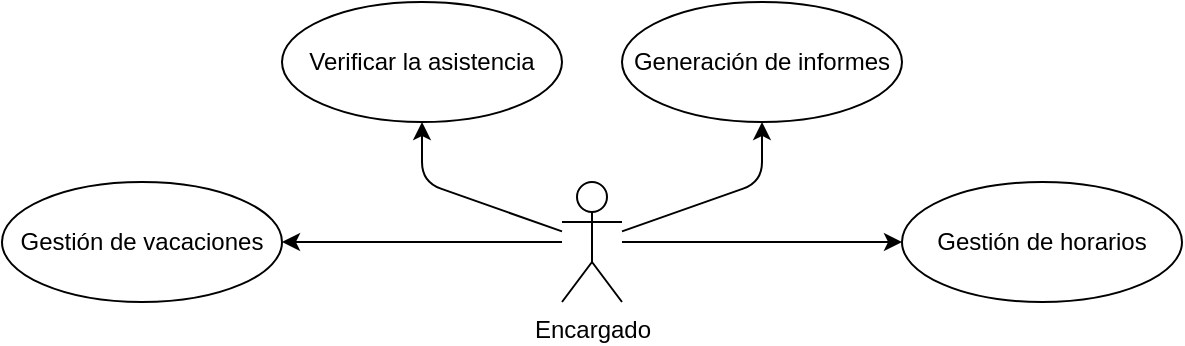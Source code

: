 <mxfile>
    <diagram id="rvQVQ94wxyu6P5vZ6NSP" name="Page-1">
        <mxGraphModel dx="779" dy="406" grid="1" gridSize="10" guides="1" tooltips="1" connect="1" arrows="1" fold="1" page="1" pageScale="1" pageWidth="850" pageHeight="1100" math="0" shadow="0">
            <root>
                <mxCell id="0"/>
                <mxCell id="1" parent="0"/>
                <mxCell id="7" style="edgeStyle=none;html=1;entryX=0.5;entryY=1;entryDx=0;entryDy=0;" edge="1" parent="1" source="2" target="3">
                    <mxGeometry relative="1" as="geometry">
                        <Array as="points">
                            <mxPoint x="310" y="220"/>
                        </Array>
                    </mxGeometry>
                </mxCell>
                <mxCell id="8" style="edgeStyle=none;html=1;entryX=0.5;entryY=1;entryDx=0;entryDy=0;" edge="1" parent="1" source="2" target="4">
                    <mxGeometry relative="1" as="geometry">
                        <Array as="points">
                            <mxPoint x="480" y="220"/>
                        </Array>
                    </mxGeometry>
                </mxCell>
                <mxCell id="10" style="edgeStyle=none;html=1;" edge="1" parent="1" source="2" target="6">
                    <mxGeometry relative="1" as="geometry"/>
                </mxCell>
                <mxCell id="14" style="edgeStyle=none;html=1;entryX=0;entryY=0.5;entryDx=0;entryDy=0;" edge="1" parent="1" source="2" target="5">
                    <mxGeometry relative="1" as="geometry"/>
                </mxCell>
                <mxCell id="2" value="Encargado" style="shape=umlActor;verticalLabelPosition=bottom;verticalAlign=top;html=1;" vertex="1" parent="1">
                    <mxGeometry x="380" y="220" width="30" height="60" as="geometry"/>
                </mxCell>
                <mxCell id="3" value="Verificar la asistencia" style="ellipse;whiteSpace=wrap;html=1;" vertex="1" parent="1">
                    <mxGeometry x="240" y="130" width="140" height="60" as="geometry"/>
                </mxCell>
                <mxCell id="4" value="Generación de informes" style="ellipse;whiteSpace=wrap;html=1;" vertex="1" parent="1">
                    <mxGeometry x="410" y="130" width="140" height="60" as="geometry"/>
                </mxCell>
                <mxCell id="5" value="Gestión de horarios" style="ellipse;whiteSpace=wrap;html=1;" vertex="1" parent="1">
                    <mxGeometry x="550" y="220" width="140" height="60" as="geometry"/>
                </mxCell>
                <mxCell id="6" value="Gestión de vacaciones" style="ellipse;whiteSpace=wrap;html=1;" vertex="1" parent="1">
                    <mxGeometry x="100" y="220" width="140" height="60" as="geometry"/>
                </mxCell>
            </root>
        </mxGraphModel>
    </diagram>
</mxfile>